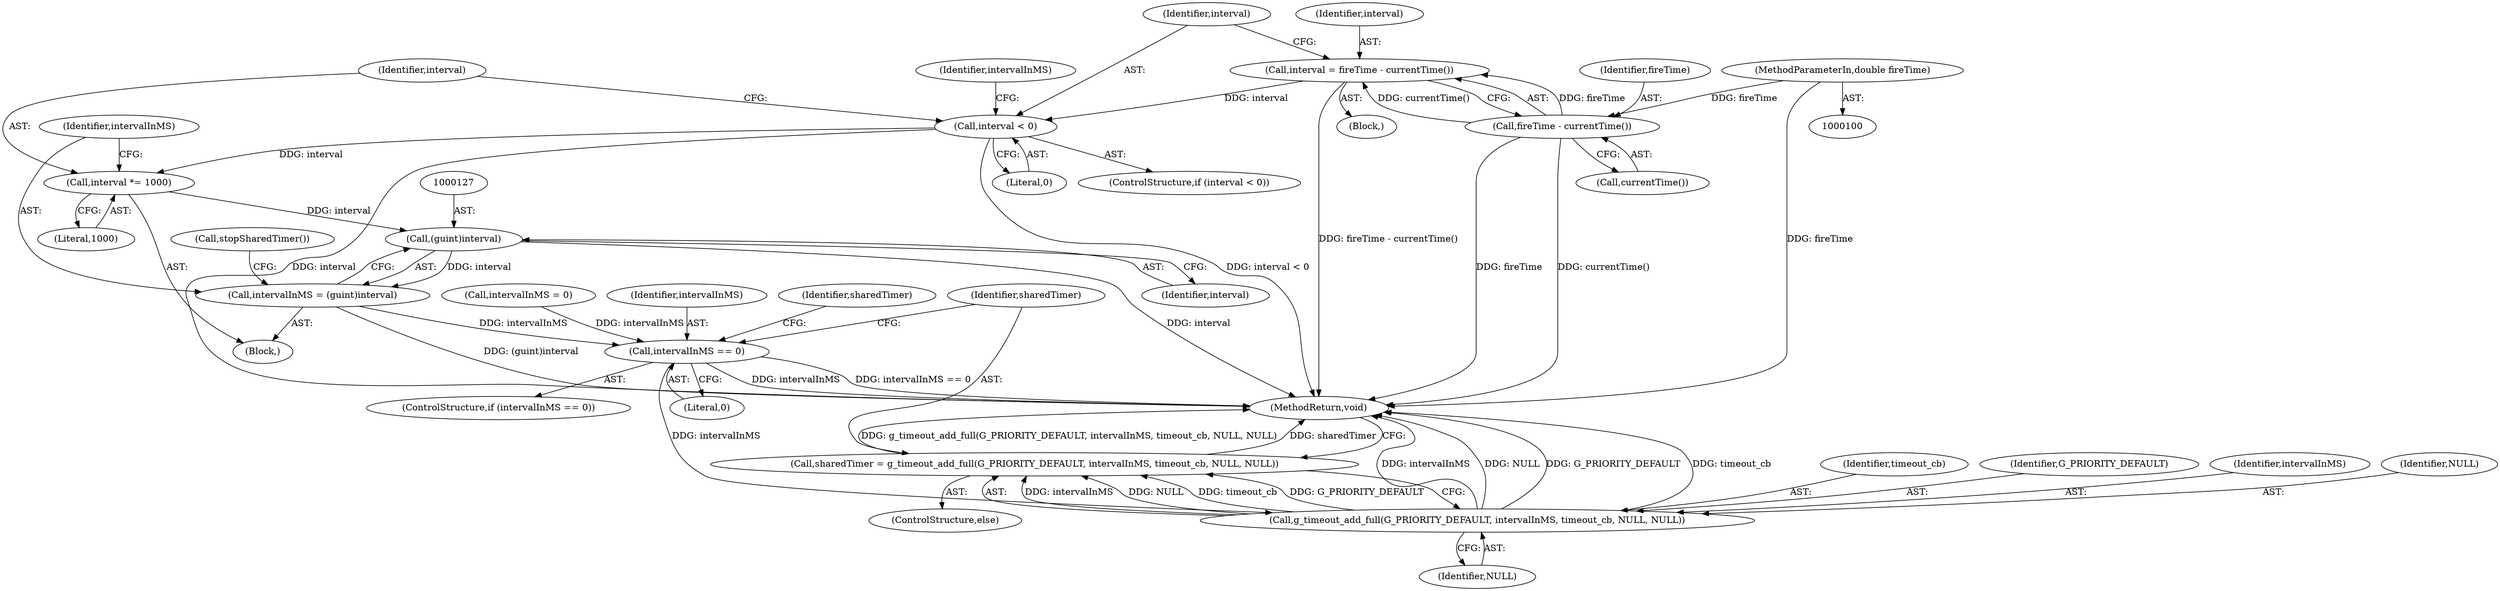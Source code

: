 digraph "0_Chrome_482628d8157ded5d6124bcf39c8b5afc7906f72d@integer" {
"1000106" [label="(Call,interval = fireTime - currentTime())"];
"1000108" [label="(Call,fireTime - currentTime())"];
"1000101" [label="(MethodParameterIn,double fireTime)"];
"1000113" [label="(Call,interval < 0)"];
"1000121" [label="(Call,interval *= 1000)"];
"1000126" [label="(Call,(guint)interval)"];
"1000124" [label="(Call,intervalInMS = (guint)interval)"];
"1000131" [label="(Call,intervalInMS == 0)"];
"1000142" [label="(Call,g_timeout_add_full(G_PRIORITY_DEFAULT, intervalInMS, timeout_cb, NULL, NULL))"];
"1000140" [label="(Call,sharedTimer = g_timeout_add_full(G_PRIORITY_DEFAULT, intervalInMS, timeout_cb, NULL, NULL))"];
"1000110" [label="(Call,currentTime())"];
"1000128" [label="(Identifier,interval)"];
"1000113" [label="(Call,interval < 0)"];
"1000142" [label="(Call,g_timeout_add_full(G_PRIORITY_DEFAULT, intervalInMS, timeout_cb, NULL, NULL))"];
"1000112" [label="(ControlStructure,if (interval < 0))"];
"1000107" [label="(Identifier,interval)"];
"1000106" [label="(Call,interval = fireTime - currentTime())"];
"1000147" [label="(Identifier,NULL)"];
"1000116" [label="(Call,intervalInMS = 0)"];
"1000124" [label="(Call,intervalInMS = (guint)interval)"];
"1000130" [label="(ControlStructure,if (intervalInMS == 0))"];
"1000131" [label="(Call,intervalInMS == 0)"];
"1000123" [label="(Literal,1000)"];
"1000101" [label="(MethodParameterIn,double fireTime)"];
"1000122" [label="(Identifier,interval)"];
"1000133" [label="(Literal,0)"];
"1000126" [label="(Call,(guint)interval)"];
"1000109" [label="(Identifier,fireTime)"];
"1000102" [label="(Block,)"];
"1000132" [label="(Identifier,intervalInMS)"];
"1000141" [label="(Identifier,sharedTimer)"];
"1000120" [label="(Block,)"];
"1000115" [label="(Literal,0)"];
"1000139" [label="(ControlStructure,else)"];
"1000140" [label="(Call,sharedTimer = g_timeout_add_full(G_PRIORITY_DEFAULT, intervalInMS, timeout_cb, NULL, NULL))"];
"1000145" [label="(Identifier,timeout_cb)"];
"1000117" [label="(Identifier,intervalInMS)"];
"1000143" [label="(Identifier,G_PRIORITY_DEFAULT)"];
"1000121" [label="(Call,interval *= 1000)"];
"1000129" [label="(Call,stopSharedTimer())"];
"1000144" [label="(Identifier,intervalInMS)"];
"1000114" [label="(Identifier,interval)"];
"1000135" [label="(Identifier,sharedTimer)"];
"1000146" [label="(Identifier,NULL)"];
"1000108" [label="(Call,fireTime - currentTime())"];
"1000125" [label="(Identifier,intervalInMS)"];
"1000148" [label="(MethodReturn,void)"];
"1000106" -> "1000102"  [label="AST: "];
"1000106" -> "1000108"  [label="CFG: "];
"1000107" -> "1000106"  [label="AST: "];
"1000108" -> "1000106"  [label="AST: "];
"1000114" -> "1000106"  [label="CFG: "];
"1000106" -> "1000148"  [label="DDG: fireTime - currentTime()"];
"1000108" -> "1000106"  [label="DDG: fireTime"];
"1000108" -> "1000106"  [label="DDG: currentTime()"];
"1000106" -> "1000113"  [label="DDG: interval"];
"1000108" -> "1000110"  [label="CFG: "];
"1000109" -> "1000108"  [label="AST: "];
"1000110" -> "1000108"  [label="AST: "];
"1000108" -> "1000148"  [label="DDG: currentTime()"];
"1000108" -> "1000148"  [label="DDG: fireTime"];
"1000101" -> "1000108"  [label="DDG: fireTime"];
"1000101" -> "1000100"  [label="AST: "];
"1000101" -> "1000148"  [label="DDG: fireTime"];
"1000113" -> "1000112"  [label="AST: "];
"1000113" -> "1000115"  [label="CFG: "];
"1000114" -> "1000113"  [label="AST: "];
"1000115" -> "1000113"  [label="AST: "];
"1000117" -> "1000113"  [label="CFG: "];
"1000122" -> "1000113"  [label="CFG: "];
"1000113" -> "1000148"  [label="DDG: interval"];
"1000113" -> "1000148"  [label="DDG: interval < 0"];
"1000113" -> "1000121"  [label="DDG: interval"];
"1000121" -> "1000120"  [label="AST: "];
"1000121" -> "1000123"  [label="CFG: "];
"1000122" -> "1000121"  [label="AST: "];
"1000123" -> "1000121"  [label="AST: "];
"1000125" -> "1000121"  [label="CFG: "];
"1000121" -> "1000126"  [label="DDG: interval"];
"1000126" -> "1000124"  [label="AST: "];
"1000126" -> "1000128"  [label="CFG: "];
"1000127" -> "1000126"  [label="AST: "];
"1000128" -> "1000126"  [label="AST: "];
"1000124" -> "1000126"  [label="CFG: "];
"1000126" -> "1000148"  [label="DDG: interval"];
"1000126" -> "1000124"  [label="DDG: interval"];
"1000124" -> "1000120"  [label="AST: "];
"1000125" -> "1000124"  [label="AST: "];
"1000129" -> "1000124"  [label="CFG: "];
"1000124" -> "1000148"  [label="DDG: (guint)interval"];
"1000124" -> "1000131"  [label="DDG: intervalInMS"];
"1000131" -> "1000130"  [label="AST: "];
"1000131" -> "1000133"  [label="CFG: "];
"1000132" -> "1000131"  [label="AST: "];
"1000133" -> "1000131"  [label="AST: "];
"1000135" -> "1000131"  [label="CFG: "];
"1000141" -> "1000131"  [label="CFG: "];
"1000131" -> "1000148"  [label="DDG: intervalInMS"];
"1000131" -> "1000148"  [label="DDG: intervalInMS == 0"];
"1000116" -> "1000131"  [label="DDG: intervalInMS"];
"1000131" -> "1000142"  [label="DDG: intervalInMS"];
"1000142" -> "1000140"  [label="AST: "];
"1000142" -> "1000147"  [label="CFG: "];
"1000143" -> "1000142"  [label="AST: "];
"1000144" -> "1000142"  [label="AST: "];
"1000145" -> "1000142"  [label="AST: "];
"1000146" -> "1000142"  [label="AST: "];
"1000147" -> "1000142"  [label="AST: "];
"1000140" -> "1000142"  [label="CFG: "];
"1000142" -> "1000148"  [label="DDG: NULL"];
"1000142" -> "1000148"  [label="DDG: intervalInMS"];
"1000142" -> "1000148"  [label="DDG: G_PRIORITY_DEFAULT"];
"1000142" -> "1000148"  [label="DDG: timeout_cb"];
"1000142" -> "1000140"  [label="DDG: intervalInMS"];
"1000142" -> "1000140"  [label="DDG: NULL"];
"1000142" -> "1000140"  [label="DDG: timeout_cb"];
"1000142" -> "1000140"  [label="DDG: G_PRIORITY_DEFAULT"];
"1000140" -> "1000139"  [label="AST: "];
"1000141" -> "1000140"  [label="AST: "];
"1000148" -> "1000140"  [label="CFG: "];
"1000140" -> "1000148"  [label="DDG: g_timeout_add_full(G_PRIORITY_DEFAULT, intervalInMS, timeout_cb, NULL, NULL)"];
"1000140" -> "1000148"  [label="DDG: sharedTimer"];
}
